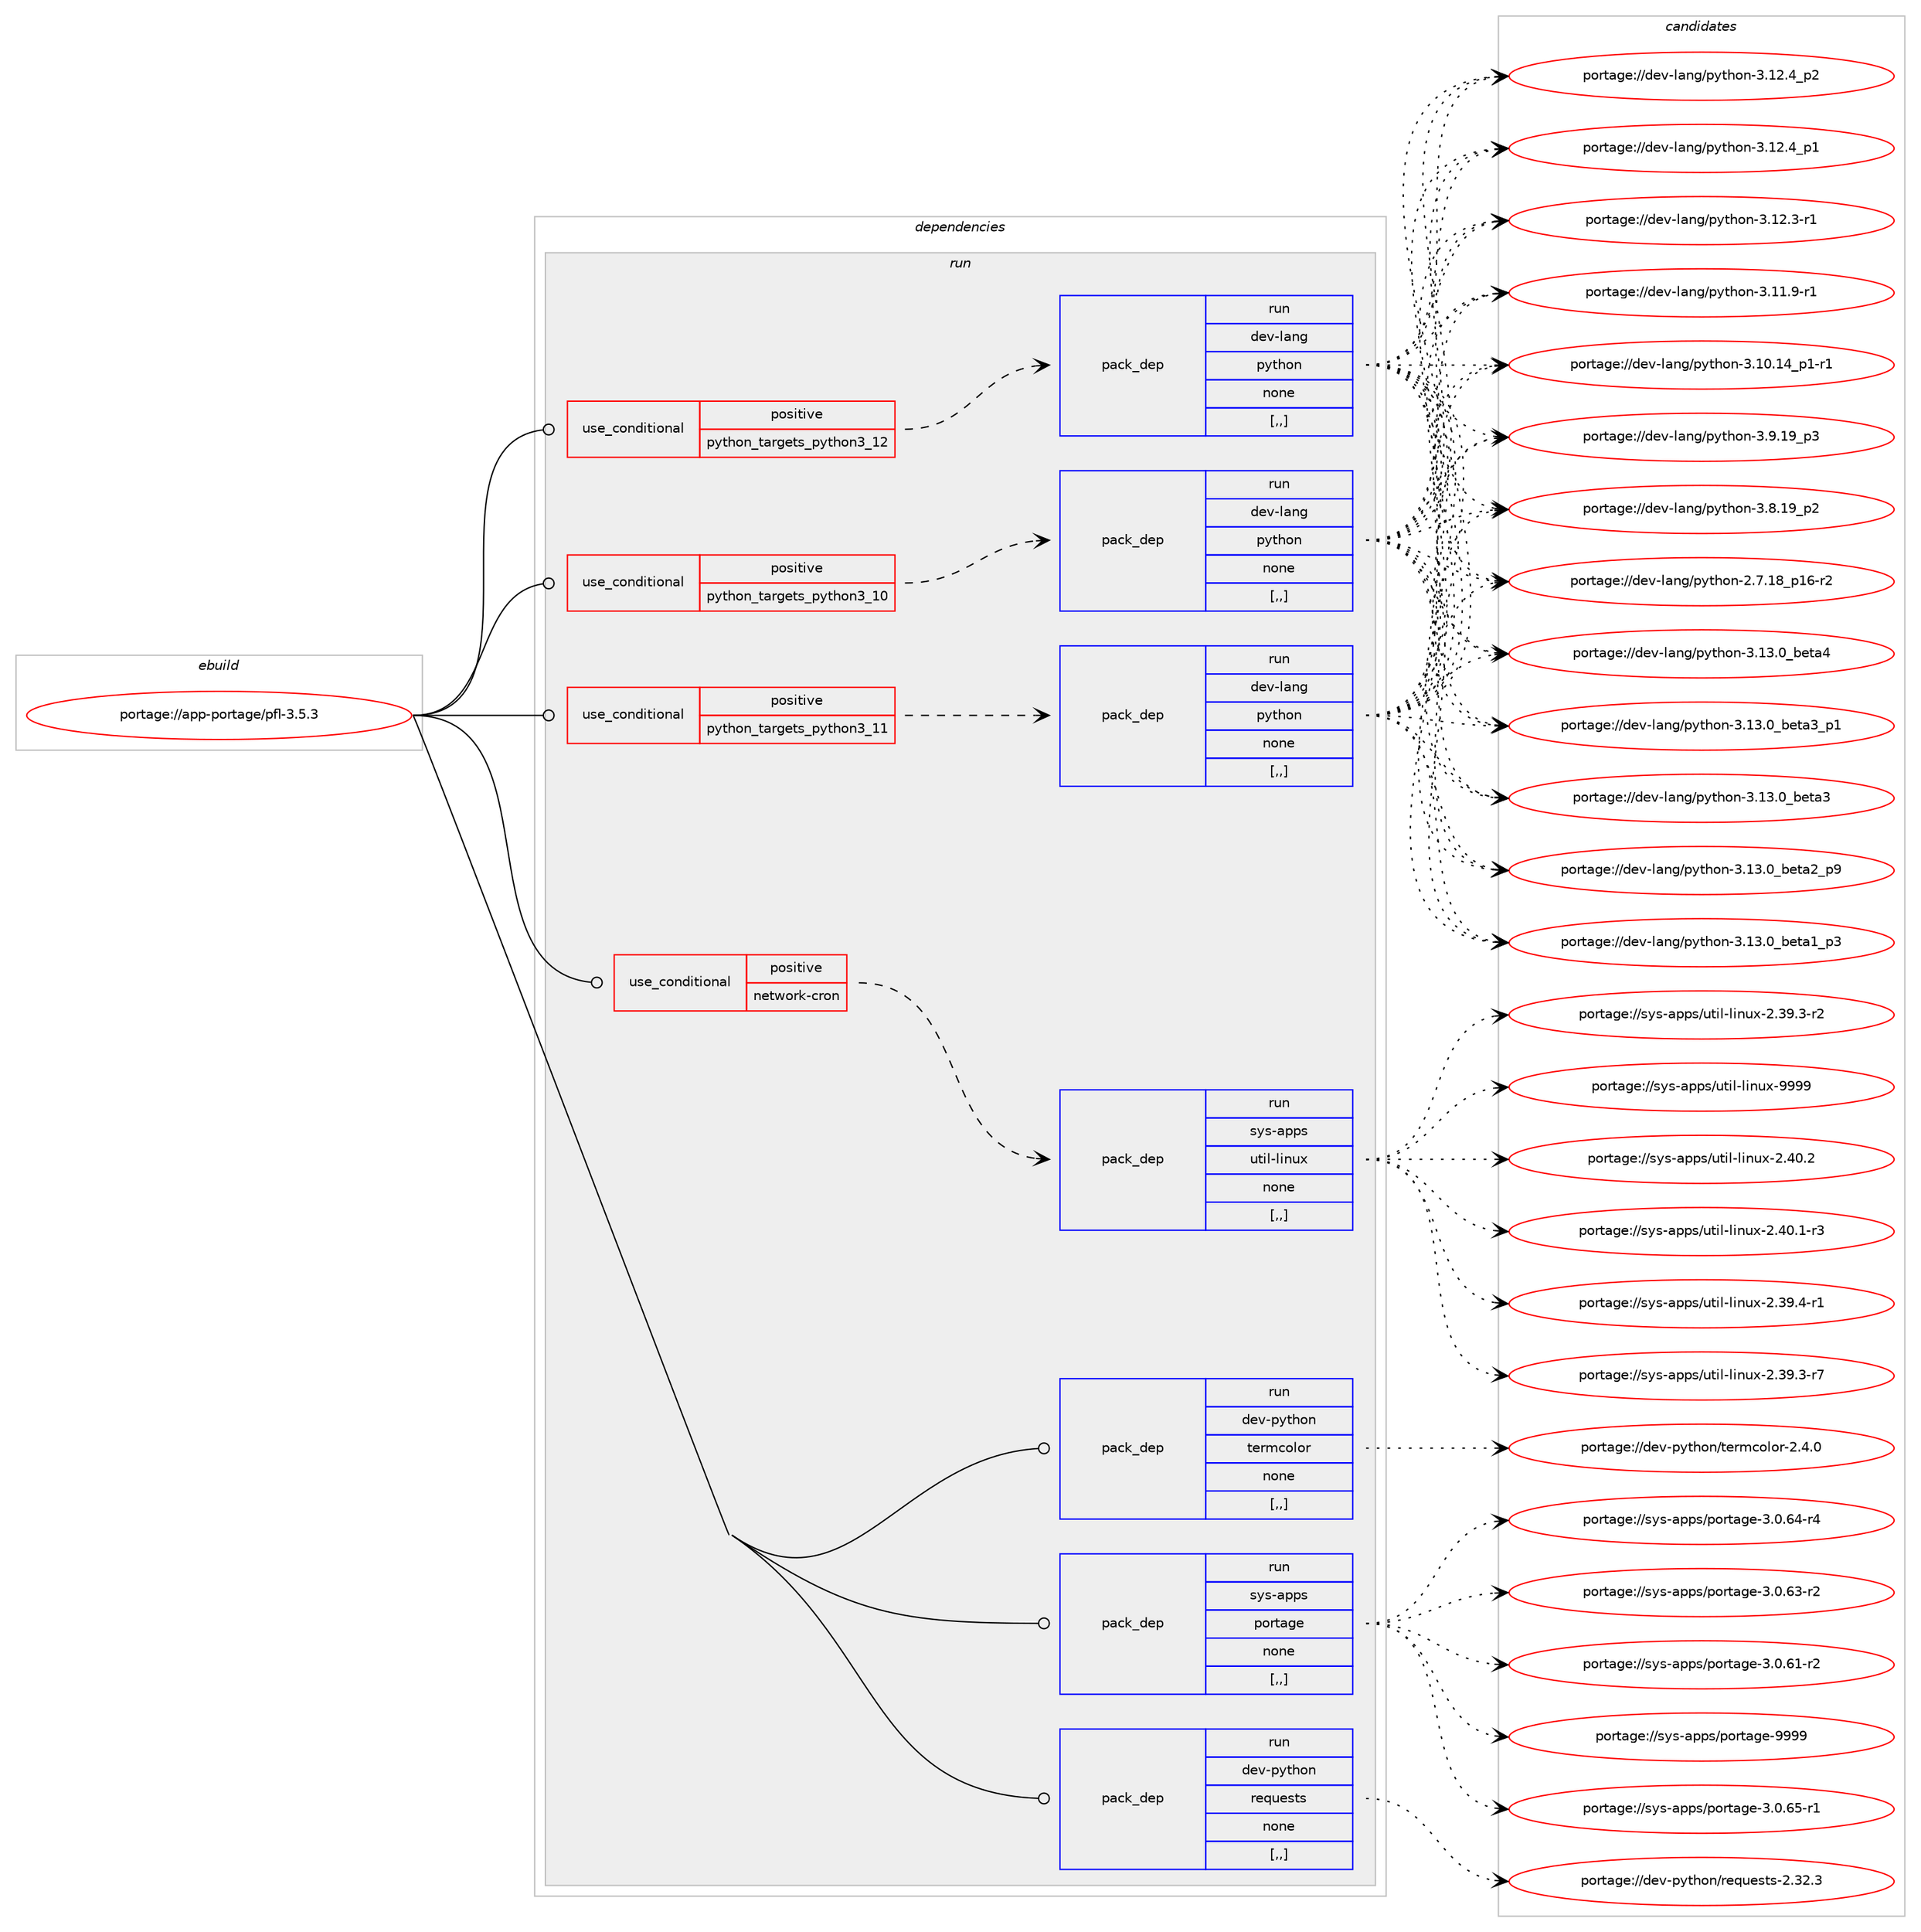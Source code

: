 digraph prolog {

# *************
# Graph options
# *************

newrank=true;
concentrate=true;
compound=true;
graph [rankdir=LR,fontname=Helvetica,fontsize=10,ranksep=1.5];#, ranksep=2.5, nodesep=0.2];
edge  [arrowhead=vee];
node  [fontname=Helvetica,fontsize=10];

# **********
# The ebuild
# **********

subgraph cluster_leftcol {
color=gray;
label=<<i>ebuild</i>>;
id [label="portage://app-portage/pfl-3.5.3", color=red, width=4, href="../app-portage/pfl-3.5.3.svg"];
}

# ****************
# The dependencies
# ****************

subgraph cluster_midcol {
color=gray;
label=<<i>dependencies</i>>;
subgraph cluster_compile {
fillcolor="#eeeeee";
style=filled;
label=<<i>compile</i>>;
}
subgraph cluster_compileandrun {
fillcolor="#eeeeee";
style=filled;
label=<<i>compile and run</i>>;
}
subgraph cluster_run {
fillcolor="#eeeeee";
style=filled;
label=<<i>run</i>>;
subgraph cond14214 {
dependency51348 [label=<<TABLE BORDER="0" CELLBORDER="1" CELLSPACING="0" CELLPADDING="4"><TR><TD ROWSPAN="3" CELLPADDING="10">use_conditional</TD></TR><TR><TD>positive</TD></TR><TR><TD>network-cron</TD></TR></TABLE>>, shape=none, color=red];
subgraph pack36661 {
dependency51349 [label=<<TABLE BORDER="0" CELLBORDER="1" CELLSPACING="0" CELLPADDING="4" WIDTH="220"><TR><TD ROWSPAN="6" CELLPADDING="30">pack_dep</TD></TR><TR><TD WIDTH="110">run</TD></TR><TR><TD>sys-apps</TD></TR><TR><TD>util-linux</TD></TR><TR><TD>none</TD></TR><TR><TD>[,,]</TD></TR></TABLE>>, shape=none, color=blue];
}
dependency51348:e -> dependency51349:w [weight=20,style="dashed",arrowhead="vee"];
}
id:e -> dependency51348:w [weight=20,style="solid",arrowhead="odot"];
subgraph cond14215 {
dependency51350 [label=<<TABLE BORDER="0" CELLBORDER="1" CELLSPACING="0" CELLPADDING="4"><TR><TD ROWSPAN="3" CELLPADDING="10">use_conditional</TD></TR><TR><TD>positive</TD></TR><TR><TD>python_targets_python3_10</TD></TR></TABLE>>, shape=none, color=red];
subgraph pack36662 {
dependency51351 [label=<<TABLE BORDER="0" CELLBORDER="1" CELLSPACING="0" CELLPADDING="4" WIDTH="220"><TR><TD ROWSPAN="6" CELLPADDING="30">pack_dep</TD></TR><TR><TD WIDTH="110">run</TD></TR><TR><TD>dev-lang</TD></TR><TR><TD>python</TD></TR><TR><TD>none</TD></TR><TR><TD>[,,]</TD></TR></TABLE>>, shape=none, color=blue];
}
dependency51350:e -> dependency51351:w [weight=20,style="dashed",arrowhead="vee"];
}
id:e -> dependency51350:w [weight=20,style="solid",arrowhead="odot"];
subgraph cond14216 {
dependency51352 [label=<<TABLE BORDER="0" CELLBORDER="1" CELLSPACING="0" CELLPADDING="4"><TR><TD ROWSPAN="3" CELLPADDING="10">use_conditional</TD></TR><TR><TD>positive</TD></TR><TR><TD>python_targets_python3_11</TD></TR></TABLE>>, shape=none, color=red];
subgraph pack36663 {
dependency51353 [label=<<TABLE BORDER="0" CELLBORDER="1" CELLSPACING="0" CELLPADDING="4" WIDTH="220"><TR><TD ROWSPAN="6" CELLPADDING="30">pack_dep</TD></TR><TR><TD WIDTH="110">run</TD></TR><TR><TD>dev-lang</TD></TR><TR><TD>python</TD></TR><TR><TD>none</TD></TR><TR><TD>[,,]</TD></TR></TABLE>>, shape=none, color=blue];
}
dependency51352:e -> dependency51353:w [weight=20,style="dashed",arrowhead="vee"];
}
id:e -> dependency51352:w [weight=20,style="solid",arrowhead="odot"];
subgraph cond14217 {
dependency51354 [label=<<TABLE BORDER="0" CELLBORDER="1" CELLSPACING="0" CELLPADDING="4"><TR><TD ROWSPAN="3" CELLPADDING="10">use_conditional</TD></TR><TR><TD>positive</TD></TR><TR><TD>python_targets_python3_12</TD></TR></TABLE>>, shape=none, color=red];
subgraph pack36664 {
dependency51355 [label=<<TABLE BORDER="0" CELLBORDER="1" CELLSPACING="0" CELLPADDING="4" WIDTH="220"><TR><TD ROWSPAN="6" CELLPADDING="30">pack_dep</TD></TR><TR><TD WIDTH="110">run</TD></TR><TR><TD>dev-lang</TD></TR><TR><TD>python</TD></TR><TR><TD>none</TD></TR><TR><TD>[,,]</TD></TR></TABLE>>, shape=none, color=blue];
}
dependency51354:e -> dependency51355:w [weight=20,style="dashed",arrowhead="vee"];
}
id:e -> dependency51354:w [weight=20,style="solid",arrowhead="odot"];
subgraph pack36665 {
dependency51356 [label=<<TABLE BORDER="0" CELLBORDER="1" CELLSPACING="0" CELLPADDING="4" WIDTH="220"><TR><TD ROWSPAN="6" CELLPADDING="30">pack_dep</TD></TR><TR><TD WIDTH="110">run</TD></TR><TR><TD>dev-python</TD></TR><TR><TD>requests</TD></TR><TR><TD>none</TD></TR><TR><TD>[,,]</TD></TR></TABLE>>, shape=none, color=blue];
}
id:e -> dependency51356:w [weight=20,style="solid",arrowhead="odot"];
subgraph pack36666 {
dependency51357 [label=<<TABLE BORDER="0" CELLBORDER="1" CELLSPACING="0" CELLPADDING="4" WIDTH="220"><TR><TD ROWSPAN="6" CELLPADDING="30">pack_dep</TD></TR><TR><TD WIDTH="110">run</TD></TR><TR><TD>dev-python</TD></TR><TR><TD>termcolor</TD></TR><TR><TD>none</TD></TR><TR><TD>[,,]</TD></TR></TABLE>>, shape=none, color=blue];
}
id:e -> dependency51357:w [weight=20,style="solid",arrowhead="odot"];
subgraph pack36667 {
dependency51358 [label=<<TABLE BORDER="0" CELLBORDER="1" CELLSPACING="0" CELLPADDING="4" WIDTH="220"><TR><TD ROWSPAN="6" CELLPADDING="30">pack_dep</TD></TR><TR><TD WIDTH="110">run</TD></TR><TR><TD>sys-apps</TD></TR><TR><TD>portage</TD></TR><TR><TD>none</TD></TR><TR><TD>[,,]</TD></TR></TABLE>>, shape=none, color=blue];
}
id:e -> dependency51358:w [weight=20,style="solid",arrowhead="odot"];
}
}

# **************
# The candidates
# **************

subgraph cluster_choices {
rank=same;
color=gray;
label=<<i>candidates</i>>;

subgraph choice36661 {
color=black;
nodesep=1;
choice115121115459711211211547117116105108451081051101171204557575757 [label="portage://sys-apps/util-linux-9999", color=red, width=4,href="../sys-apps/util-linux-9999.svg"];
choice1151211154597112112115471171161051084510810511011712045504652484650 [label="portage://sys-apps/util-linux-2.40.2", color=red, width=4,href="../sys-apps/util-linux-2.40.2.svg"];
choice11512111545971121121154711711610510845108105110117120455046524846494511451 [label="portage://sys-apps/util-linux-2.40.1-r3", color=red, width=4,href="../sys-apps/util-linux-2.40.1-r3.svg"];
choice11512111545971121121154711711610510845108105110117120455046515746524511449 [label="portage://sys-apps/util-linux-2.39.4-r1", color=red, width=4,href="../sys-apps/util-linux-2.39.4-r1.svg"];
choice11512111545971121121154711711610510845108105110117120455046515746514511455 [label="portage://sys-apps/util-linux-2.39.3-r7", color=red, width=4,href="../sys-apps/util-linux-2.39.3-r7.svg"];
choice11512111545971121121154711711610510845108105110117120455046515746514511450 [label="portage://sys-apps/util-linux-2.39.3-r2", color=red, width=4,href="../sys-apps/util-linux-2.39.3-r2.svg"];
dependency51349:e -> choice115121115459711211211547117116105108451081051101171204557575757:w [style=dotted,weight="100"];
dependency51349:e -> choice1151211154597112112115471171161051084510810511011712045504652484650:w [style=dotted,weight="100"];
dependency51349:e -> choice11512111545971121121154711711610510845108105110117120455046524846494511451:w [style=dotted,weight="100"];
dependency51349:e -> choice11512111545971121121154711711610510845108105110117120455046515746524511449:w [style=dotted,weight="100"];
dependency51349:e -> choice11512111545971121121154711711610510845108105110117120455046515746514511455:w [style=dotted,weight="100"];
dependency51349:e -> choice11512111545971121121154711711610510845108105110117120455046515746514511450:w [style=dotted,weight="100"];
}
subgraph choice36662 {
color=black;
nodesep=1;
choice1001011184510897110103471121211161041111104551464951464895981011169752 [label="portage://dev-lang/python-3.13.0_beta4", color=red, width=4,href="../dev-lang/python-3.13.0_beta4.svg"];
choice10010111845108971101034711212111610411111045514649514648959810111697519511249 [label="portage://dev-lang/python-3.13.0_beta3_p1", color=red, width=4,href="../dev-lang/python-3.13.0_beta3_p1.svg"];
choice1001011184510897110103471121211161041111104551464951464895981011169751 [label="portage://dev-lang/python-3.13.0_beta3", color=red, width=4,href="../dev-lang/python-3.13.0_beta3.svg"];
choice10010111845108971101034711212111610411111045514649514648959810111697509511257 [label="portage://dev-lang/python-3.13.0_beta2_p9", color=red, width=4,href="../dev-lang/python-3.13.0_beta2_p9.svg"];
choice10010111845108971101034711212111610411111045514649514648959810111697499511251 [label="portage://dev-lang/python-3.13.0_beta1_p3", color=red, width=4,href="../dev-lang/python-3.13.0_beta1_p3.svg"];
choice100101118451089711010347112121116104111110455146495046529511250 [label="portage://dev-lang/python-3.12.4_p2", color=red, width=4,href="../dev-lang/python-3.12.4_p2.svg"];
choice100101118451089711010347112121116104111110455146495046529511249 [label="portage://dev-lang/python-3.12.4_p1", color=red, width=4,href="../dev-lang/python-3.12.4_p1.svg"];
choice100101118451089711010347112121116104111110455146495046514511449 [label="portage://dev-lang/python-3.12.3-r1", color=red, width=4,href="../dev-lang/python-3.12.3-r1.svg"];
choice100101118451089711010347112121116104111110455146494946574511449 [label="portage://dev-lang/python-3.11.9-r1", color=red, width=4,href="../dev-lang/python-3.11.9-r1.svg"];
choice100101118451089711010347112121116104111110455146494846495295112494511449 [label="portage://dev-lang/python-3.10.14_p1-r1", color=red, width=4,href="../dev-lang/python-3.10.14_p1-r1.svg"];
choice100101118451089711010347112121116104111110455146574649579511251 [label="portage://dev-lang/python-3.9.19_p3", color=red, width=4,href="../dev-lang/python-3.9.19_p3.svg"];
choice100101118451089711010347112121116104111110455146564649579511250 [label="portage://dev-lang/python-3.8.19_p2", color=red, width=4,href="../dev-lang/python-3.8.19_p2.svg"];
choice100101118451089711010347112121116104111110455046554649569511249544511450 [label="portage://dev-lang/python-2.7.18_p16-r2", color=red, width=4,href="../dev-lang/python-2.7.18_p16-r2.svg"];
dependency51351:e -> choice1001011184510897110103471121211161041111104551464951464895981011169752:w [style=dotted,weight="100"];
dependency51351:e -> choice10010111845108971101034711212111610411111045514649514648959810111697519511249:w [style=dotted,weight="100"];
dependency51351:e -> choice1001011184510897110103471121211161041111104551464951464895981011169751:w [style=dotted,weight="100"];
dependency51351:e -> choice10010111845108971101034711212111610411111045514649514648959810111697509511257:w [style=dotted,weight="100"];
dependency51351:e -> choice10010111845108971101034711212111610411111045514649514648959810111697499511251:w [style=dotted,weight="100"];
dependency51351:e -> choice100101118451089711010347112121116104111110455146495046529511250:w [style=dotted,weight="100"];
dependency51351:e -> choice100101118451089711010347112121116104111110455146495046529511249:w [style=dotted,weight="100"];
dependency51351:e -> choice100101118451089711010347112121116104111110455146495046514511449:w [style=dotted,weight="100"];
dependency51351:e -> choice100101118451089711010347112121116104111110455146494946574511449:w [style=dotted,weight="100"];
dependency51351:e -> choice100101118451089711010347112121116104111110455146494846495295112494511449:w [style=dotted,weight="100"];
dependency51351:e -> choice100101118451089711010347112121116104111110455146574649579511251:w [style=dotted,weight="100"];
dependency51351:e -> choice100101118451089711010347112121116104111110455146564649579511250:w [style=dotted,weight="100"];
dependency51351:e -> choice100101118451089711010347112121116104111110455046554649569511249544511450:w [style=dotted,weight="100"];
}
subgraph choice36663 {
color=black;
nodesep=1;
choice1001011184510897110103471121211161041111104551464951464895981011169752 [label="portage://dev-lang/python-3.13.0_beta4", color=red, width=4,href="../dev-lang/python-3.13.0_beta4.svg"];
choice10010111845108971101034711212111610411111045514649514648959810111697519511249 [label="portage://dev-lang/python-3.13.0_beta3_p1", color=red, width=4,href="../dev-lang/python-3.13.0_beta3_p1.svg"];
choice1001011184510897110103471121211161041111104551464951464895981011169751 [label="portage://dev-lang/python-3.13.0_beta3", color=red, width=4,href="../dev-lang/python-3.13.0_beta3.svg"];
choice10010111845108971101034711212111610411111045514649514648959810111697509511257 [label="portage://dev-lang/python-3.13.0_beta2_p9", color=red, width=4,href="../dev-lang/python-3.13.0_beta2_p9.svg"];
choice10010111845108971101034711212111610411111045514649514648959810111697499511251 [label="portage://dev-lang/python-3.13.0_beta1_p3", color=red, width=4,href="../dev-lang/python-3.13.0_beta1_p3.svg"];
choice100101118451089711010347112121116104111110455146495046529511250 [label="portage://dev-lang/python-3.12.4_p2", color=red, width=4,href="../dev-lang/python-3.12.4_p2.svg"];
choice100101118451089711010347112121116104111110455146495046529511249 [label="portage://dev-lang/python-3.12.4_p1", color=red, width=4,href="../dev-lang/python-3.12.4_p1.svg"];
choice100101118451089711010347112121116104111110455146495046514511449 [label="portage://dev-lang/python-3.12.3-r1", color=red, width=4,href="../dev-lang/python-3.12.3-r1.svg"];
choice100101118451089711010347112121116104111110455146494946574511449 [label="portage://dev-lang/python-3.11.9-r1", color=red, width=4,href="../dev-lang/python-3.11.9-r1.svg"];
choice100101118451089711010347112121116104111110455146494846495295112494511449 [label="portage://dev-lang/python-3.10.14_p1-r1", color=red, width=4,href="../dev-lang/python-3.10.14_p1-r1.svg"];
choice100101118451089711010347112121116104111110455146574649579511251 [label="portage://dev-lang/python-3.9.19_p3", color=red, width=4,href="../dev-lang/python-3.9.19_p3.svg"];
choice100101118451089711010347112121116104111110455146564649579511250 [label="portage://dev-lang/python-3.8.19_p2", color=red, width=4,href="../dev-lang/python-3.8.19_p2.svg"];
choice100101118451089711010347112121116104111110455046554649569511249544511450 [label="portage://dev-lang/python-2.7.18_p16-r2", color=red, width=4,href="../dev-lang/python-2.7.18_p16-r2.svg"];
dependency51353:e -> choice1001011184510897110103471121211161041111104551464951464895981011169752:w [style=dotted,weight="100"];
dependency51353:e -> choice10010111845108971101034711212111610411111045514649514648959810111697519511249:w [style=dotted,weight="100"];
dependency51353:e -> choice1001011184510897110103471121211161041111104551464951464895981011169751:w [style=dotted,weight="100"];
dependency51353:e -> choice10010111845108971101034711212111610411111045514649514648959810111697509511257:w [style=dotted,weight="100"];
dependency51353:e -> choice10010111845108971101034711212111610411111045514649514648959810111697499511251:w [style=dotted,weight="100"];
dependency51353:e -> choice100101118451089711010347112121116104111110455146495046529511250:w [style=dotted,weight="100"];
dependency51353:e -> choice100101118451089711010347112121116104111110455146495046529511249:w [style=dotted,weight="100"];
dependency51353:e -> choice100101118451089711010347112121116104111110455146495046514511449:w [style=dotted,weight="100"];
dependency51353:e -> choice100101118451089711010347112121116104111110455146494946574511449:w [style=dotted,weight="100"];
dependency51353:e -> choice100101118451089711010347112121116104111110455146494846495295112494511449:w [style=dotted,weight="100"];
dependency51353:e -> choice100101118451089711010347112121116104111110455146574649579511251:w [style=dotted,weight="100"];
dependency51353:e -> choice100101118451089711010347112121116104111110455146564649579511250:w [style=dotted,weight="100"];
dependency51353:e -> choice100101118451089711010347112121116104111110455046554649569511249544511450:w [style=dotted,weight="100"];
}
subgraph choice36664 {
color=black;
nodesep=1;
choice1001011184510897110103471121211161041111104551464951464895981011169752 [label="portage://dev-lang/python-3.13.0_beta4", color=red, width=4,href="../dev-lang/python-3.13.0_beta4.svg"];
choice10010111845108971101034711212111610411111045514649514648959810111697519511249 [label="portage://dev-lang/python-3.13.0_beta3_p1", color=red, width=4,href="../dev-lang/python-3.13.0_beta3_p1.svg"];
choice1001011184510897110103471121211161041111104551464951464895981011169751 [label="portage://dev-lang/python-3.13.0_beta3", color=red, width=4,href="../dev-lang/python-3.13.0_beta3.svg"];
choice10010111845108971101034711212111610411111045514649514648959810111697509511257 [label="portage://dev-lang/python-3.13.0_beta2_p9", color=red, width=4,href="../dev-lang/python-3.13.0_beta2_p9.svg"];
choice10010111845108971101034711212111610411111045514649514648959810111697499511251 [label="portage://dev-lang/python-3.13.0_beta1_p3", color=red, width=4,href="../dev-lang/python-3.13.0_beta1_p3.svg"];
choice100101118451089711010347112121116104111110455146495046529511250 [label="portage://dev-lang/python-3.12.4_p2", color=red, width=4,href="../dev-lang/python-3.12.4_p2.svg"];
choice100101118451089711010347112121116104111110455146495046529511249 [label="portage://dev-lang/python-3.12.4_p1", color=red, width=4,href="../dev-lang/python-3.12.4_p1.svg"];
choice100101118451089711010347112121116104111110455146495046514511449 [label="portage://dev-lang/python-3.12.3-r1", color=red, width=4,href="../dev-lang/python-3.12.3-r1.svg"];
choice100101118451089711010347112121116104111110455146494946574511449 [label="portage://dev-lang/python-3.11.9-r1", color=red, width=4,href="../dev-lang/python-3.11.9-r1.svg"];
choice100101118451089711010347112121116104111110455146494846495295112494511449 [label="portage://dev-lang/python-3.10.14_p1-r1", color=red, width=4,href="../dev-lang/python-3.10.14_p1-r1.svg"];
choice100101118451089711010347112121116104111110455146574649579511251 [label="portage://dev-lang/python-3.9.19_p3", color=red, width=4,href="../dev-lang/python-3.9.19_p3.svg"];
choice100101118451089711010347112121116104111110455146564649579511250 [label="portage://dev-lang/python-3.8.19_p2", color=red, width=4,href="../dev-lang/python-3.8.19_p2.svg"];
choice100101118451089711010347112121116104111110455046554649569511249544511450 [label="portage://dev-lang/python-2.7.18_p16-r2", color=red, width=4,href="../dev-lang/python-2.7.18_p16-r2.svg"];
dependency51355:e -> choice1001011184510897110103471121211161041111104551464951464895981011169752:w [style=dotted,weight="100"];
dependency51355:e -> choice10010111845108971101034711212111610411111045514649514648959810111697519511249:w [style=dotted,weight="100"];
dependency51355:e -> choice1001011184510897110103471121211161041111104551464951464895981011169751:w [style=dotted,weight="100"];
dependency51355:e -> choice10010111845108971101034711212111610411111045514649514648959810111697509511257:w [style=dotted,weight="100"];
dependency51355:e -> choice10010111845108971101034711212111610411111045514649514648959810111697499511251:w [style=dotted,weight="100"];
dependency51355:e -> choice100101118451089711010347112121116104111110455146495046529511250:w [style=dotted,weight="100"];
dependency51355:e -> choice100101118451089711010347112121116104111110455146495046529511249:w [style=dotted,weight="100"];
dependency51355:e -> choice100101118451089711010347112121116104111110455146495046514511449:w [style=dotted,weight="100"];
dependency51355:e -> choice100101118451089711010347112121116104111110455146494946574511449:w [style=dotted,weight="100"];
dependency51355:e -> choice100101118451089711010347112121116104111110455146494846495295112494511449:w [style=dotted,weight="100"];
dependency51355:e -> choice100101118451089711010347112121116104111110455146574649579511251:w [style=dotted,weight="100"];
dependency51355:e -> choice100101118451089711010347112121116104111110455146564649579511250:w [style=dotted,weight="100"];
dependency51355:e -> choice100101118451089711010347112121116104111110455046554649569511249544511450:w [style=dotted,weight="100"];
}
subgraph choice36665 {
color=black;
nodesep=1;
choice100101118451121211161041111104711410111311710111511611545504651504651 [label="portage://dev-python/requests-2.32.3", color=red, width=4,href="../dev-python/requests-2.32.3.svg"];
dependency51356:e -> choice100101118451121211161041111104711410111311710111511611545504651504651:w [style=dotted,weight="100"];
}
subgraph choice36666 {
color=black;
nodesep=1;
choice100101118451121211161041111104711610111410999111108111114455046524648 [label="portage://dev-python/termcolor-2.4.0", color=red, width=4,href="../dev-python/termcolor-2.4.0.svg"];
dependency51357:e -> choice100101118451121211161041111104711610111410999111108111114455046524648:w [style=dotted,weight="100"];
}
subgraph choice36667 {
color=black;
nodesep=1;
choice115121115459711211211547112111114116971031014557575757 [label="portage://sys-apps/portage-9999", color=red, width=4,href="../sys-apps/portage-9999.svg"];
choice11512111545971121121154711211111411697103101455146484654534511449 [label="portage://sys-apps/portage-3.0.65-r1", color=red, width=4,href="../sys-apps/portage-3.0.65-r1.svg"];
choice11512111545971121121154711211111411697103101455146484654524511452 [label="portage://sys-apps/portage-3.0.64-r4", color=red, width=4,href="../sys-apps/portage-3.0.64-r4.svg"];
choice11512111545971121121154711211111411697103101455146484654514511450 [label="portage://sys-apps/portage-3.0.63-r2", color=red, width=4,href="../sys-apps/portage-3.0.63-r2.svg"];
choice11512111545971121121154711211111411697103101455146484654494511450 [label="portage://sys-apps/portage-3.0.61-r2", color=red, width=4,href="../sys-apps/portage-3.0.61-r2.svg"];
dependency51358:e -> choice115121115459711211211547112111114116971031014557575757:w [style=dotted,weight="100"];
dependency51358:e -> choice11512111545971121121154711211111411697103101455146484654534511449:w [style=dotted,weight="100"];
dependency51358:e -> choice11512111545971121121154711211111411697103101455146484654524511452:w [style=dotted,weight="100"];
dependency51358:e -> choice11512111545971121121154711211111411697103101455146484654514511450:w [style=dotted,weight="100"];
dependency51358:e -> choice11512111545971121121154711211111411697103101455146484654494511450:w [style=dotted,weight="100"];
}
}

}
